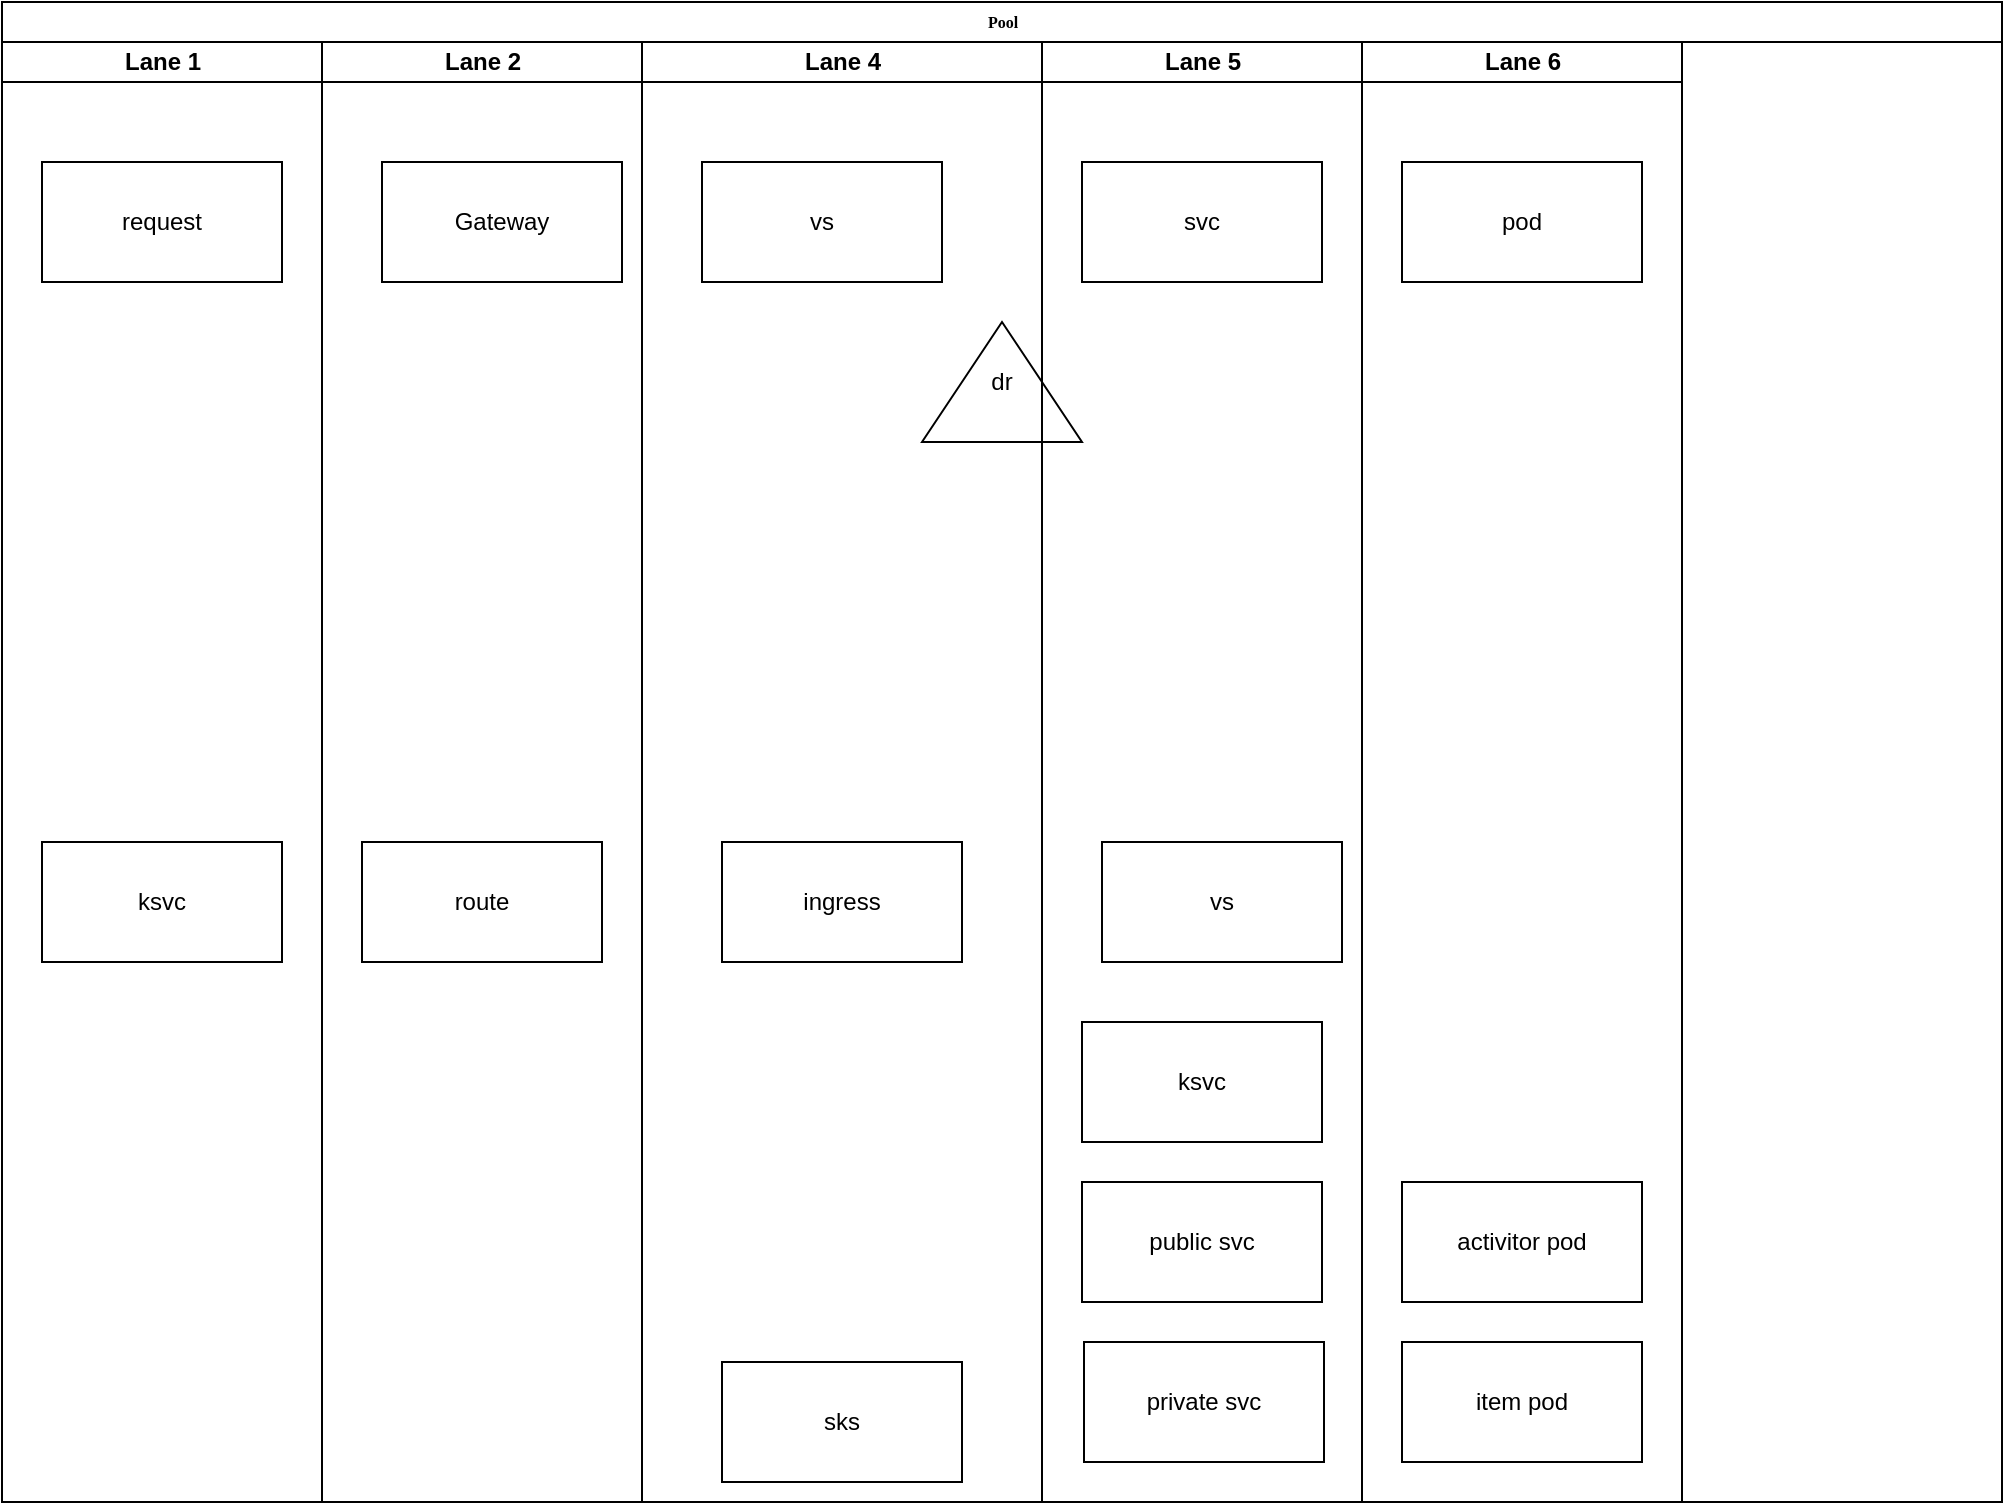 <mxfile version="14.6.0" type="github">
  <diagram name="Page-1" id="74e2e168-ea6b-b213-b513-2b3c1d86103e">
    <mxGraphModel dx="1426" dy="770" grid="1" gridSize="10" guides="1" tooltips="1" connect="1" arrows="1" fold="1" page="1" pageScale="1" pageWidth="1100" pageHeight="850" background="#ffffff" math="0" shadow="0">
      <root>
        <mxCell id="0" />
        <mxCell id="1" parent="0" />
        <mxCell id="77e6c97f196da883-1" value="Pool" style="swimlane;html=1;childLayout=stackLayout;startSize=20;rounded=0;shadow=0;labelBackgroundColor=none;strokeWidth=1;fontFamily=Verdana;fontSize=8;align=center;" parent="1" vertex="1">
          <mxGeometry x="60" y="40" width="1000" height="750" as="geometry" />
        </mxCell>
        <mxCell id="77e6c97f196da883-2" value="Lane 1" style="swimlane;html=1;startSize=20;" parent="77e6c97f196da883-1" vertex="1">
          <mxGeometry y="20" width="160" height="730" as="geometry" />
        </mxCell>
        <mxCell id="hgS4U70z96u7t3l4mlvC-1" value="request" style="rounded=0;whiteSpace=wrap;html=1;" vertex="1" parent="77e6c97f196da883-2">
          <mxGeometry x="20" y="60" width="120" height="60" as="geometry" />
        </mxCell>
        <mxCell id="hgS4U70z96u7t3l4mlvC-16" value="ksvc" style="rounded=0;whiteSpace=wrap;html=1;" vertex="1" parent="77e6c97f196da883-2">
          <mxGeometry x="20" y="400" width="120" height="60" as="geometry" />
        </mxCell>
        <mxCell id="77e6c97f196da883-3" value="Lane 2" style="swimlane;html=1;startSize=20;" parent="77e6c97f196da883-1" vertex="1">
          <mxGeometry x="160" y="20" width="160" height="730" as="geometry" />
        </mxCell>
        <mxCell id="hgS4U70z96u7t3l4mlvC-2" value="Gateway" style="rounded=0;whiteSpace=wrap;html=1;" vertex="1" parent="77e6c97f196da883-3">
          <mxGeometry x="30" y="60" width="120" height="60" as="geometry" />
        </mxCell>
        <mxCell id="hgS4U70z96u7t3l4mlvC-17" value="route" style="rounded=0;whiteSpace=wrap;html=1;" vertex="1" parent="77e6c97f196da883-3">
          <mxGeometry x="20" y="400" width="120" height="60" as="geometry" />
        </mxCell>
        <mxCell id="77e6c97f196da883-5" value="Lane 4" style="swimlane;html=1;startSize=20;" parent="77e6c97f196da883-1" vertex="1">
          <mxGeometry x="320" y="20" width="200" height="730" as="geometry" />
        </mxCell>
        <mxCell id="hgS4U70z96u7t3l4mlvC-12" value="vs" style="rounded=0;whiteSpace=wrap;html=1;" vertex="1" parent="77e6c97f196da883-5">
          <mxGeometry x="30" y="60" width="120" height="60" as="geometry" />
        </mxCell>
        <mxCell id="hgS4U70z96u7t3l4mlvC-15" value="dr" style="triangle;whiteSpace=wrap;html=1;direction=north;" vertex="1" parent="77e6c97f196da883-5">
          <mxGeometry x="140" y="140" width="80" height="60" as="geometry" />
        </mxCell>
        <mxCell id="hgS4U70z96u7t3l4mlvC-18" value="ingress" style="rounded=0;whiteSpace=wrap;html=1;" vertex="1" parent="77e6c97f196da883-5">
          <mxGeometry x="40" y="400" width="120" height="60" as="geometry" />
        </mxCell>
        <mxCell id="hgS4U70z96u7t3l4mlvC-26" value="sks" style="rounded=0;whiteSpace=wrap;html=1;" vertex="1" parent="77e6c97f196da883-5">
          <mxGeometry x="40" y="660" width="120" height="60" as="geometry" />
        </mxCell>
        <mxCell id="77e6c97f196da883-6" value="Lane 5" style="swimlane;html=1;startSize=20;" parent="77e6c97f196da883-1" vertex="1">
          <mxGeometry x="520" y="20" width="160" height="730" as="geometry" />
        </mxCell>
        <mxCell id="hgS4U70z96u7t3l4mlvC-13" value="svc" style="rounded=0;whiteSpace=wrap;html=1;" vertex="1" parent="77e6c97f196da883-6">
          <mxGeometry x="20" y="60" width="120" height="60" as="geometry" />
        </mxCell>
        <mxCell id="hgS4U70z96u7t3l4mlvC-19" value="vs" style="rounded=0;whiteSpace=wrap;html=1;" vertex="1" parent="77e6c97f196da883-6">
          <mxGeometry x="30" y="400" width="120" height="60" as="geometry" />
        </mxCell>
        <mxCell id="hgS4U70z96u7t3l4mlvC-23" value="public svc" style="rounded=0;whiteSpace=wrap;html=1;" vertex="1" parent="77e6c97f196da883-6">
          <mxGeometry x="20" y="570" width="120" height="60" as="geometry" />
        </mxCell>
        <mxCell id="hgS4U70z96u7t3l4mlvC-24" value="private svc" style="rounded=0;whiteSpace=wrap;html=1;" vertex="1" parent="77e6c97f196da883-6">
          <mxGeometry x="21" y="650" width="120" height="60" as="geometry" />
        </mxCell>
        <mxCell id="hgS4U70z96u7t3l4mlvC-25" value="ksvc" style="rounded=0;whiteSpace=wrap;html=1;" vertex="1" parent="77e6c97f196da883-6">
          <mxGeometry x="20" y="490" width="120" height="60" as="geometry" />
        </mxCell>
        <mxCell id="77e6c97f196da883-7" value="Lane 6" style="swimlane;html=1;startSize=20;" parent="77e6c97f196da883-1" vertex="1">
          <mxGeometry x="680" y="20" width="160" height="730" as="geometry" />
        </mxCell>
        <mxCell id="hgS4U70z96u7t3l4mlvC-14" value="pod" style="rounded=0;whiteSpace=wrap;html=1;" vertex="1" parent="77e6c97f196da883-7">
          <mxGeometry x="20" y="60" width="120" height="60" as="geometry" />
        </mxCell>
        <mxCell id="hgS4U70z96u7t3l4mlvC-21" value="activitor pod" style="rounded=0;whiteSpace=wrap;html=1;" vertex="1" parent="77e6c97f196da883-7">
          <mxGeometry x="20" y="570" width="120" height="60" as="geometry" />
        </mxCell>
        <mxCell id="hgS4U70z96u7t3l4mlvC-22" value="item pod" style="rounded=0;whiteSpace=wrap;html=1;" vertex="1" parent="77e6c97f196da883-7">
          <mxGeometry x="20" y="650" width="120" height="60" as="geometry" />
        </mxCell>
      </root>
    </mxGraphModel>
  </diagram>
</mxfile>
